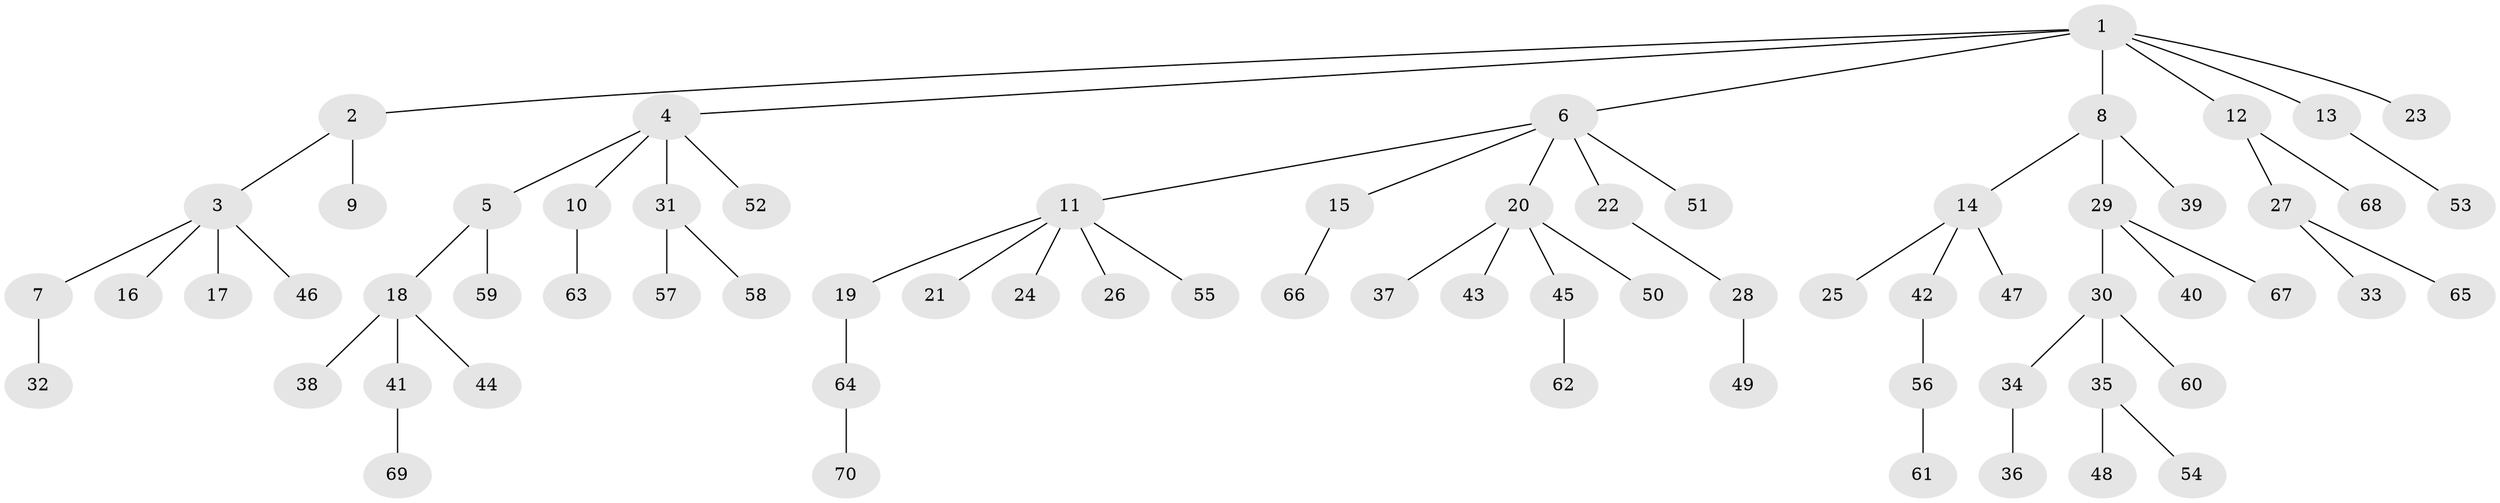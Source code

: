 // coarse degree distribution, {8: 0.02857142857142857, 3: 0.05714285714285714, 5: 0.02857142857142857, 2: 0.22857142857142856, 11: 0.02857142857142857, 1: 0.6285714285714286}
// Generated by graph-tools (version 1.1) at 2025/19/03/04/25 18:19:25]
// undirected, 70 vertices, 69 edges
graph export_dot {
graph [start="1"]
  node [color=gray90,style=filled];
  1;
  2;
  3;
  4;
  5;
  6;
  7;
  8;
  9;
  10;
  11;
  12;
  13;
  14;
  15;
  16;
  17;
  18;
  19;
  20;
  21;
  22;
  23;
  24;
  25;
  26;
  27;
  28;
  29;
  30;
  31;
  32;
  33;
  34;
  35;
  36;
  37;
  38;
  39;
  40;
  41;
  42;
  43;
  44;
  45;
  46;
  47;
  48;
  49;
  50;
  51;
  52;
  53;
  54;
  55;
  56;
  57;
  58;
  59;
  60;
  61;
  62;
  63;
  64;
  65;
  66;
  67;
  68;
  69;
  70;
  1 -- 2;
  1 -- 4;
  1 -- 6;
  1 -- 8;
  1 -- 12;
  1 -- 13;
  1 -- 23;
  2 -- 3;
  2 -- 9;
  3 -- 7;
  3 -- 16;
  3 -- 17;
  3 -- 46;
  4 -- 5;
  4 -- 10;
  4 -- 31;
  4 -- 52;
  5 -- 18;
  5 -- 59;
  6 -- 11;
  6 -- 15;
  6 -- 20;
  6 -- 22;
  6 -- 51;
  7 -- 32;
  8 -- 14;
  8 -- 29;
  8 -- 39;
  10 -- 63;
  11 -- 19;
  11 -- 21;
  11 -- 24;
  11 -- 26;
  11 -- 55;
  12 -- 27;
  12 -- 68;
  13 -- 53;
  14 -- 25;
  14 -- 42;
  14 -- 47;
  15 -- 66;
  18 -- 38;
  18 -- 41;
  18 -- 44;
  19 -- 64;
  20 -- 37;
  20 -- 43;
  20 -- 45;
  20 -- 50;
  22 -- 28;
  27 -- 33;
  27 -- 65;
  28 -- 49;
  29 -- 30;
  29 -- 40;
  29 -- 67;
  30 -- 34;
  30 -- 35;
  30 -- 60;
  31 -- 57;
  31 -- 58;
  34 -- 36;
  35 -- 48;
  35 -- 54;
  41 -- 69;
  42 -- 56;
  45 -- 62;
  56 -- 61;
  64 -- 70;
}
